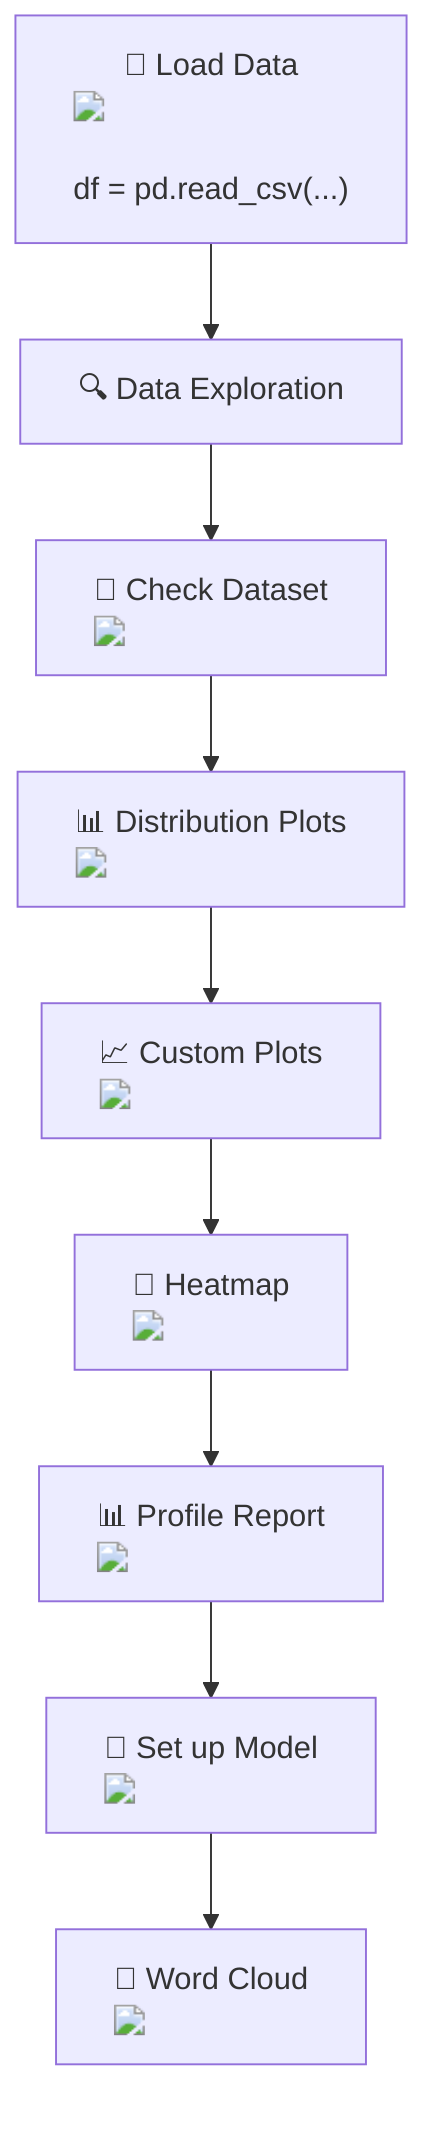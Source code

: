 flowchart TD
    A["📂 Load Data <img src='file.svg'/> <br/> df = pd.read_csv(...)"] --> B["🔍 Data Exploration"]
    B --> C["🔎 Check Dataset <img src='table.svg'/>"]
    C --> D["📊 Distribution Plots <img src='hist_template.svg'/>"]
    D --> E["📈 Custom Plots <img src='boxplot_template.svg'/>"]
    E --> F["🧊 Heatmap <img src='heatmap_template.svg'/>"]
    F --> G["📊 Profile Report <img src='table.svg'/>"]
    G --> H["🧠 Set up Model <img src='brain.svg'/>"]
    H --> I["🌈 Word Cloud <img src='image.svg'/>"]